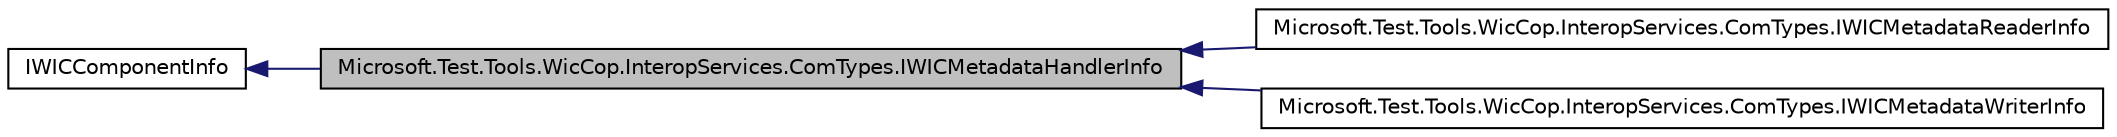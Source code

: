 digraph G
{
  edge [fontname="Helvetica",fontsize="10",labelfontname="Helvetica",labelfontsize="10"];
  node [fontname="Helvetica",fontsize="10",shape=record];
  rankdir="LR";
  Node1 [label="Microsoft.Test.Tools.WicCop.InteropServices.ComTypes.IWICMetadataHandlerInfo",height=0.2,width=0.4,color="black", fillcolor="grey75", style="filled" fontcolor="black"];
  Node2 -> Node1 [dir="back",color="midnightblue",fontsize="10",style="solid",fontname="Helvetica"];
  Node2 [label="IWICComponentInfo",height=0.2,width=0.4,color="black", fillcolor="white", style="filled",URL="$interface_microsoft_1_1_test_1_1_tools_1_1_wic_cop_1_1_interop_services_1_1_com_types_1_1_i_w_i_c_component_info.html"];
  Node1 -> Node3 [dir="back",color="midnightblue",fontsize="10",style="solid",fontname="Helvetica"];
  Node3 [label="Microsoft.Test.Tools.WicCop.InteropServices.ComTypes.IWICMetadataReaderInfo",height=0.2,width=0.4,color="black", fillcolor="white", style="filled",URL="$interface_microsoft_1_1_test_1_1_tools_1_1_wic_cop_1_1_interop_services_1_1_com_types_1_1_i_w_i_c_metadata_reader_info.html"];
  Node1 -> Node4 [dir="back",color="midnightblue",fontsize="10",style="solid",fontname="Helvetica"];
  Node4 [label="Microsoft.Test.Tools.WicCop.InteropServices.ComTypes.IWICMetadataWriterInfo",height=0.2,width=0.4,color="black", fillcolor="white", style="filled",URL="$interface_microsoft_1_1_test_1_1_tools_1_1_wic_cop_1_1_interop_services_1_1_com_types_1_1_i_w_i_c_metadata_writer_info.html"];
}
